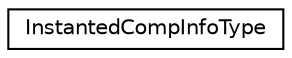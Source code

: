 digraph "Graphical Class Hierarchy"
{
 // INTERACTIVE_SVG=YES
  edge [fontname="Helvetica",fontsize="10",labelfontname="Helvetica",labelfontsize="10"];
  node [fontname="Helvetica",fontsize="10",shape=record];
  rankdir="LR";
  Node1 [label="InstantedCompInfoType",height=0.2,width=0.4,color="black", fillcolor="white", style="filled",URL="$struct_instanted_comp_info_type.html",tooltip="The struct describes an instantiated component&#39;s information. "];
}
